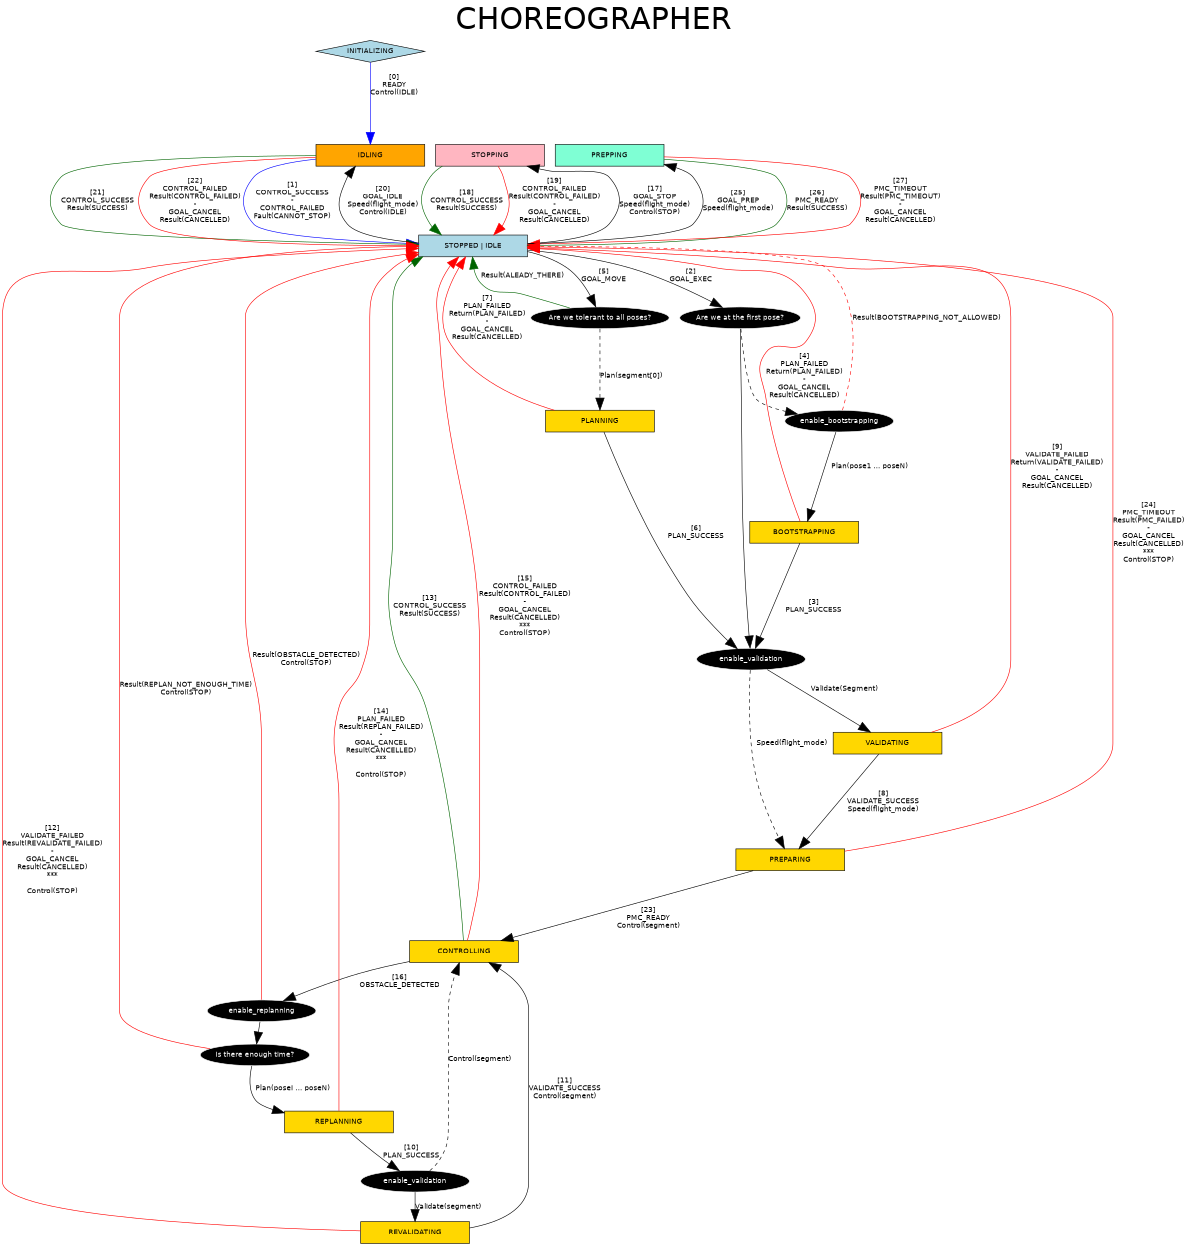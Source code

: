 # dot -Tpdf choreographer_fsm.dot -o choreographer_fsm.pdf
digraph G {
  graph [label="CHOREOGRAPHER\n", labelloc=t, fontsize=50];
  size="11.7,8.3!";
  node [shape=box, width=2.5, fontsize=12, fontname="helvetica"];
  edge [arrowsize=2, weight=2., fontsize=12, fontname="helvetica"];
  fontname = "helvetica";

  subgraph cluster {
  style=invis;
  node [shape=box, style=filled, fillcolor=orange, color=black];
  IDLING;
  node [shape=box, style=filled, fillcolor=lightpink, color=black];
  STOPPING;
  node [shape=box, style=filled, fillcolor=aquamarine, color=black];
  PREPPING;
  }

  node [shape=diamond, style=filled, fillcolor=lightblue, color=black];
  INITIALIZING;

  node [shape=box, style=filled, fillcolor=lightblue, color=black];
  STOPPED [label="STOPPED | IDLE"];

  node [shape=box, style=filled, fillcolor=gold, color=black];
  BOOTSTRAPPING;
  PLANNING;
  VALIDATING;
  PREPARING;
  CONTROLLING;
  REPLANNING;
  REVALIDATING;

  node [shape=ellipse, style=filled, fontcolor=white, fillcolor=black, color=white];
  aligned_with_all [label="Are we tolerant to all poses?"];
  within_tolerance [label="Are we at the first pose?"];
  enable_bootstrapping [label="enable_bootstrapping"];
  enable_replanning [label="enable_replanning"];
  enough_time [label="Is there enough time?"];
  enable_validation [label="enable_validation"];
  enable_revalidation [label="enable_validation"];

  # Actions
  INITIALIZING -> IDLING
    [label="[0]\nREADY\nControl(IDLE)", color=blue];
  IDLING -> STOPPED
    [label="[1]\nCONTROL_SUCCESS\n-\nCONTROL_FAILED\nFault(CANNOT_STOP)", color=blue];
  STOPPED -> within_tolerance
    [label="[2]\nGOAL_EXEC", color=black];
  within_tolerance -> enable_validation;
  within_tolerance -> enable_bootstrapping [style=dashed];
  enable_bootstrapping -> BOOTSTRAPPING
    [label="Plan(pose1 ... poseN)", color=black];
  enable_bootstrapping -> STOPPED
    [label="Result(BOOTSTRAPPING_NOT_ALLOWED)", color=red, style=dashed];

  BOOTSTRAPPING -> enable_validation
    [label="[3]\nPLAN_SUCCESS"];
  BOOTSTRAPPING -> STOPPED
    [label="[4]\nPLAN_FAILED\nReturn(PLAN_FAILED)\n-\nGOAL_CANCEL\nResult(CANCELLED)", color=red];

  STOPPED -> aligned_with_all
    [label="[5]\nGOAL_MOVE", color=black];
  aligned_with_all -> PLANNING
    [label="Plan(segment[0])", color=black, style=dashed];
  aligned_with_all -> STOPPED
    [label="Result(ALEADY_THERE)", color=darkgreen];
  PLANNING -> enable_validation
    [label="[6]\nPLAN_SUCCESS", color=black];
  PLANNING -> STOPPED
    [label="[7]\nPLAN_FAILED\nReturn(PLAN_FAILED)\n-\nGOAL_CANCEL\nResult(CANCELLED)", color=red];
  VALIDATING -> PREPARING
    [label="[8]\nVALIDATE_SUCCESS\nSpeed(flight_mode)", color=black];
  PREPARING -> CONTROLLING
    [label="[23]\nPMC_READY\nControl(segment)", color=black];
  PREPARING -> STOPPED
    [label="[24]\nPMC_TIMEOUT\nResult(PMC_FAILED)\n-\nGOAL_CANCEL\nResult(CANCELLED)\n***\nControl(STOP)", color=red];

  VALIDATING -> STOPPED
    [label="[9]\nVALIDATE_FAILED\nReturn(VALIDATE_FAILED)\n-\nGOAL_CANCEL\nResult(CANCELLED)", color=red];
  REPLANNING -> enable_revalidation
    [label="[10]\nPLAN_SUCCESS", color=black];
  REVALIDATING -> CONTROLLING
    [label="[11]\nVALIDATE_SUCCESS\nControl(segment)", color=black];
  REVALIDATING -> STOPPED
    [label="[12]\nVALIDATE_FAILED\nResult(REVALIDATE_FAILED)\n-\nGOAL_CANCEL\nResult(CANCELLED)\n***\n\nControl(STOP)", color=red];
  CONTROLLING -> STOPPED
    [label="[13]\nCONTROL_SUCCESS\nResult(SUCCESS)", color=darkgreen];
  REPLANNING -> STOPPED
    [label="[14]\nPLAN_FAILED\nResult(REPLAN_FAILED)\n-\nGOAL_CANCEL\nResult(CANCELLED)\n***\n\nControl(STOP)", color=red];
  CONTROLLING -> STOPPED
    [label="[15]\nCONTROL_FAILED\nResult(CONTROL_FAILED)\n-\nGOAL_CANCEL\nResult(CANCELLED)\n***\nControl(STOP)", color=red];

  enable_validation -> VALIDATING
    [label="Validate(Segment)"];
  enable_validation -> PREPARING
    [label="Speed(flight_mode)", style=dashed];

  CONTROLLING -> enable_replanning
    [label="[16]\nOBSTACLE_DETECTED", color=black];
  enable_replanning -> enough_time
    [color=black];
  enable_replanning -> STOPPED
    [label="Result(OBSTACLE_DETECTED)\nControl(STOP)", color=red];

  enough_time -> REPLANNING
    [label="Plan(poseI ... poseN)", color=black];
  enough_time -> STOPPED
    [label="Result(REPLAN_NOT_ENOUGH_TIME)\nControl(STOP)", color=red];

  enable_revalidation -> REVALIDATING
    [label="Validate(segment)"];
  enable_revalidation -> CONTROLLING
    [label="\nControl(segment)",style=dashed];

  STOPPED -> STOPPING
    [label="[17]\nGOAL_STOP\nSpeed(flight_mode)\nControl(STOP)", color=black];
  STOPPING -> STOPPED
    [label="[18]\nCONTROL_SUCCESS\nResult(SUCCESS)", color=darkgreen];
  STOPPING -> STOPPED
    [label="[19]\nCONTROL_FAILED\nResult(CONTROL_FAILED)\n-\nGOAL_CANCEL\nResult(CANCELLED)", color=red];

  STOPPED -> IDLING
    [label="[20]\nGOAL_IDLE\nSpeed(flight_mode)\nControl(IDLE)", color=black];
  IDLING -> STOPPED
    [label="[21]\nCONTROL_SUCCESS\nResult(SUCCESS)", color=darkgreen];
  IDLING -> STOPPED
    [label="[22]\nCONTROL_FAILED\nResult(CONTROL_FAILED)\n-\nGOAL_CANCEL\nResult(CANCELLED)", color=red];

  STOPPED -> PREPPING
    [label="[25]\nGOAL_PREP\nSpeed(flight_mode)", color=black];
  PREPPING -> STOPPED
    [label="[26]\nPMC_READY\nResult(SUCCESS)", color=darkgreen];
  PREPPING -> STOPPED
    [label="[27]\nPMC_TIMEOUT\nResult(PMC_TIMEOUT)\n-\nGOAL_CANCEL\nResult(CANCELLED)", color=red];
}
